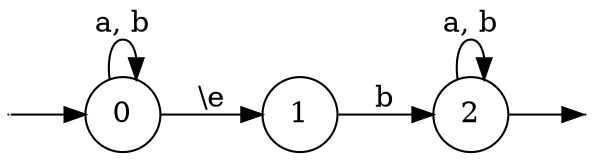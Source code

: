 digraph
{
  vcsn_context = "lan<lal_char(ab)>_b"
  rankdir = LR
  {
    node [shape = point, width = 0]
    I0
    F2
  }
  {
    node [shape = circle]
    0
    1
    2
  }
  I0 -> 0
  0 -> 0 [label = "a, b"]
  0 -> 1 [label = "\\e"]
  1 -> 2 [label = "b"]
  2 -> F2
  2 -> 2 [label = "a, b"]
}
